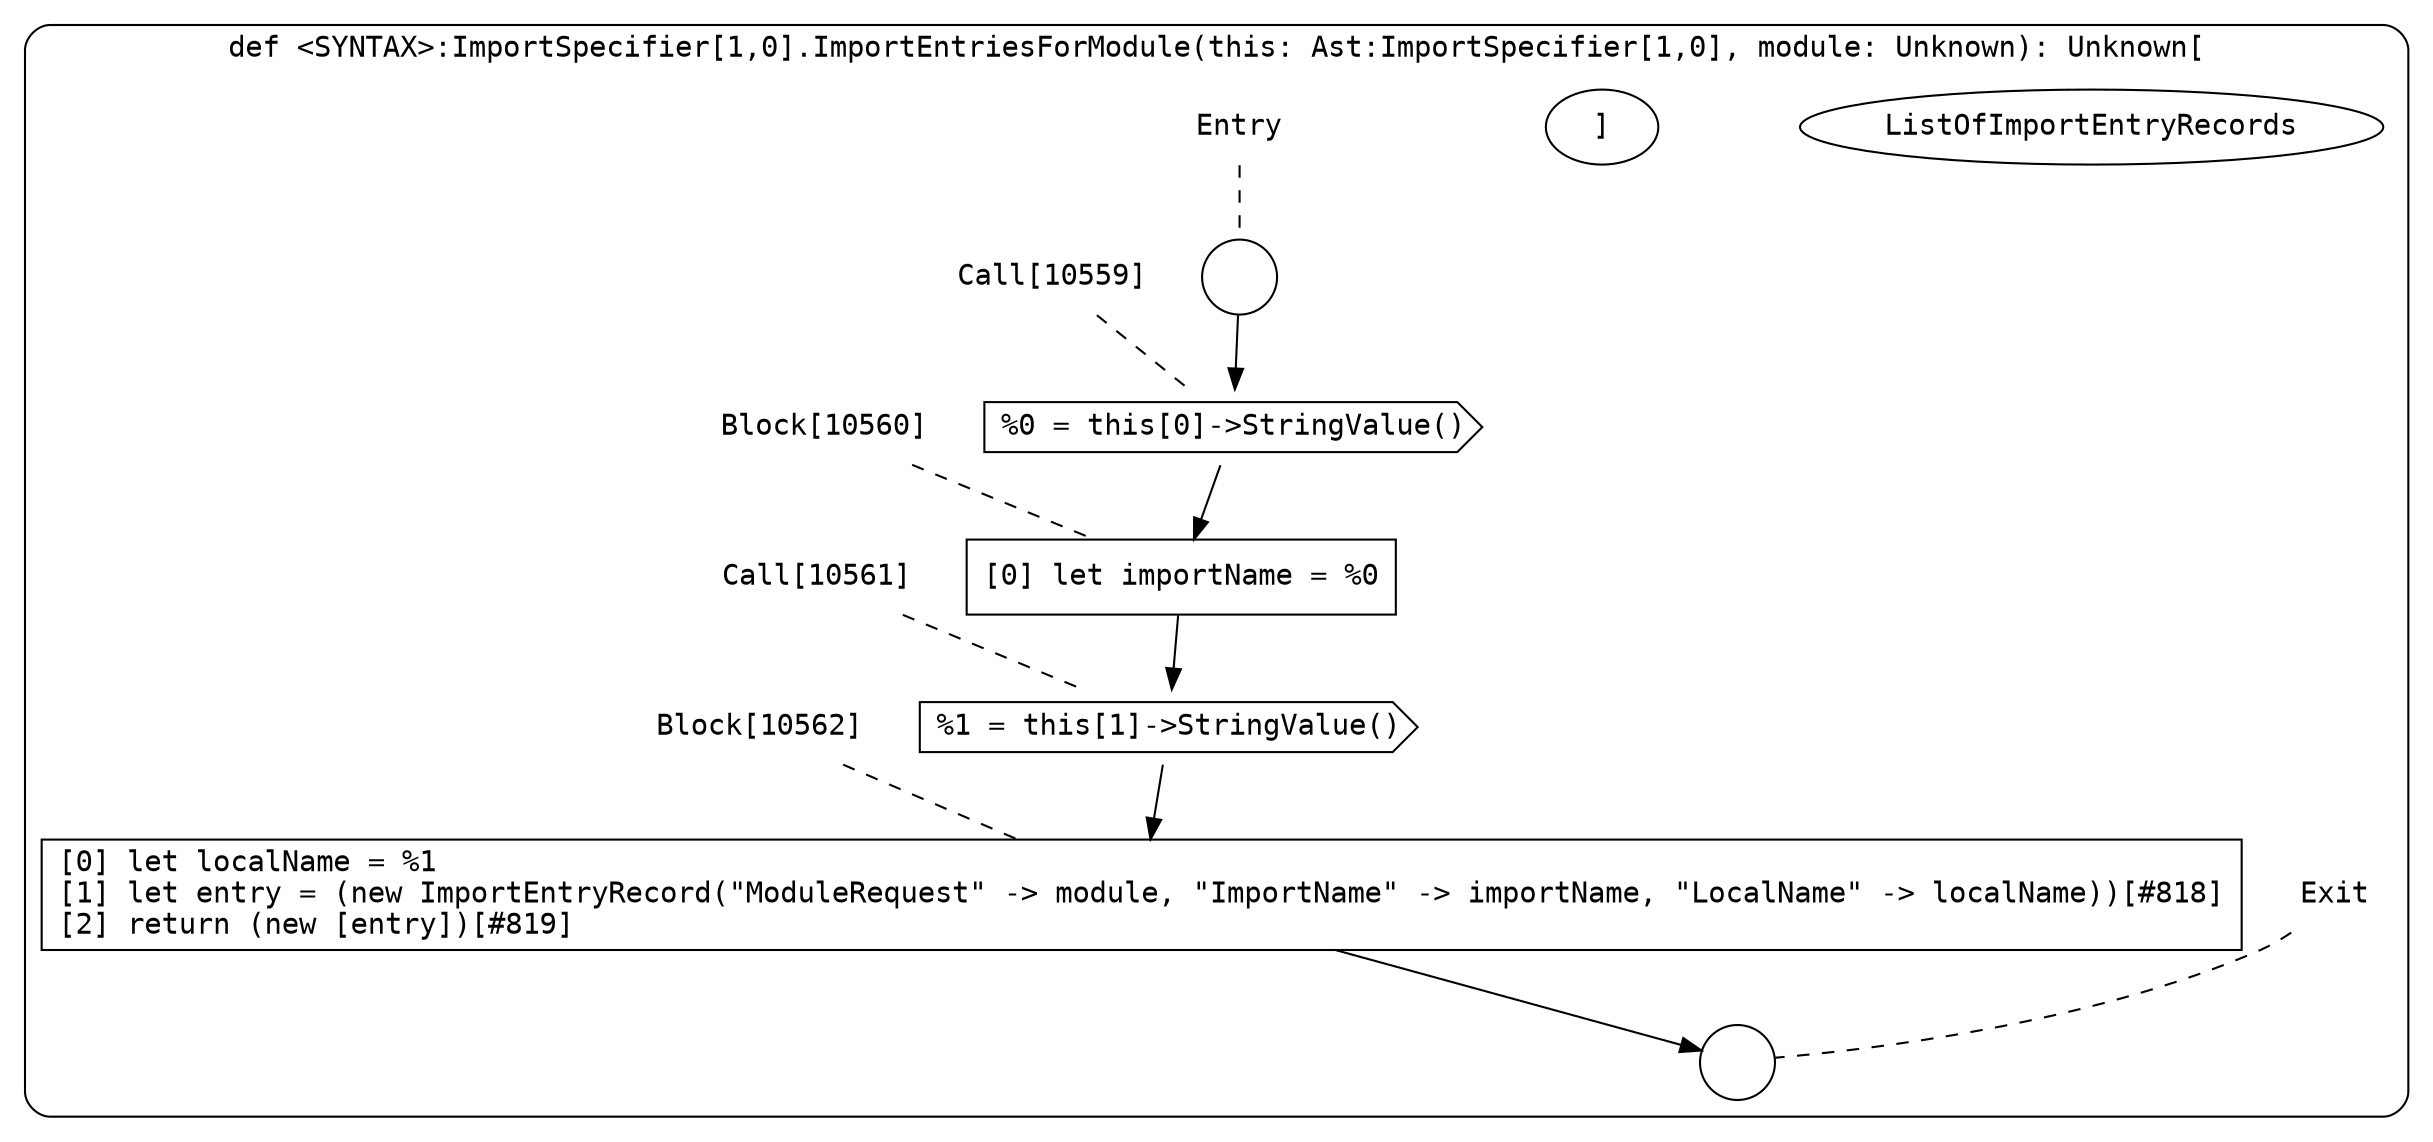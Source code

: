 digraph {
  graph [fontname = "Consolas"]
  node [fontname = "Consolas"]
  edge [fontname = "Consolas"]
  subgraph cluster1921 {
    label = "def <SYNTAX>:ImportSpecifier[1,0].ImportEntriesForModule(this: Ast:ImportSpecifier[1,0], module: Unknown): Unknown["ListOfImportEntryRecords"]"
    style = rounded
    cluster1921_entry_name [shape=none, label=<<font color="black">Entry</font>>]
    cluster1921_entry_name -> cluster1921_entry [arrowhead=none, color="black", style=dashed]
    cluster1921_entry [shape=circle label=" " color="black" fillcolor="white" style=filled]
    cluster1921_entry -> node10559 [color="black"]
    cluster1921_exit_name [shape=none, label=<<font color="black">Exit</font>>]
    cluster1921_exit_name -> cluster1921_exit [arrowhead=none, color="black", style=dashed]
    cluster1921_exit [shape=circle label=" " color="black" fillcolor="white" style=filled]
    node10559_name [shape=none, label=<<font color="black">Call[10559]</font>>]
    node10559_name -> node10559 [arrowhead=none, color="black", style=dashed]
    node10559 [shape=cds, label=<<font color="black">%0 = this[0]-&gt;StringValue()</font>> color="black" fillcolor="white", style=filled]
    node10559 -> node10560 [color="black"]
    node10560_name [shape=none, label=<<font color="black">Block[10560]</font>>]
    node10560_name -> node10560 [arrowhead=none, color="black", style=dashed]
    node10560 [shape=box, label=<<font color="black">[0] let importName = %0<BR ALIGN="LEFT"/></font>> color="black" fillcolor="white", style=filled]
    node10560 -> node10561 [color="black"]
    node10561_name [shape=none, label=<<font color="black">Call[10561]</font>>]
    node10561_name -> node10561 [arrowhead=none, color="black", style=dashed]
    node10561 [shape=cds, label=<<font color="black">%1 = this[1]-&gt;StringValue()</font>> color="black" fillcolor="white", style=filled]
    node10561 -> node10562 [color="black"]
    node10562_name [shape=none, label=<<font color="black">Block[10562]</font>>]
    node10562_name -> node10562 [arrowhead=none, color="black", style=dashed]
    node10562 [shape=box, label=<<font color="black">[0] let localName = %1<BR ALIGN="LEFT"/>[1] let entry = (new ImportEntryRecord(&quot;ModuleRequest&quot; -&gt; module, &quot;ImportName&quot; -&gt; importName, &quot;LocalName&quot; -&gt; localName))[#818]<BR ALIGN="LEFT"/>[2] return (new [entry])[#819]<BR ALIGN="LEFT"/></font>> color="black" fillcolor="white", style=filled]
    node10562 -> cluster1921_exit [color="black"]
  }
}